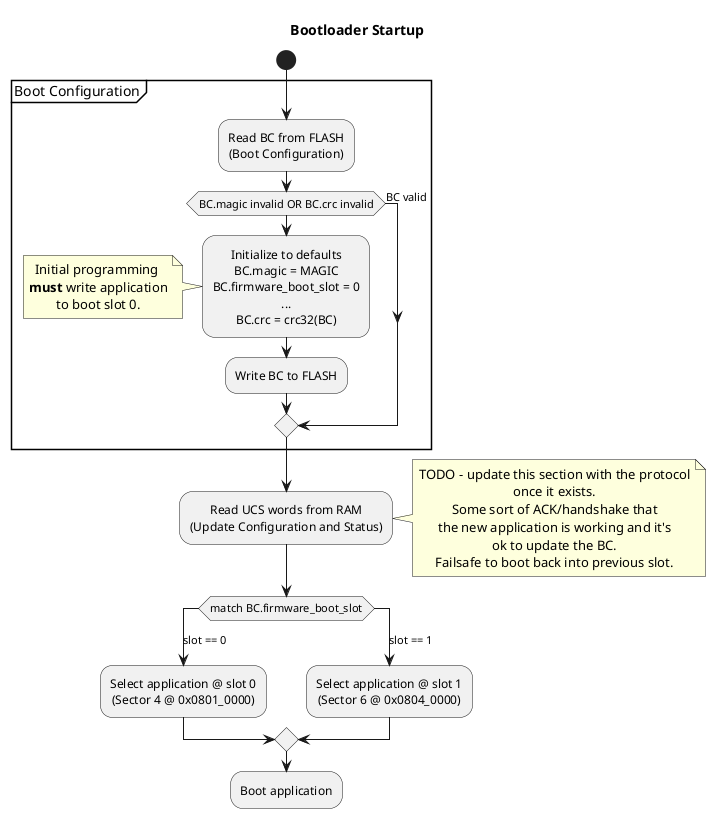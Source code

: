 @startuml

skinparam defaultTextAlignment center

title Bootloader Startup

start

group Boot Configuration
    :Read BC from FLASH
    (Boot Configuration);

    if (BC.magic invalid OR BC.crc invalid)
        :Initialize to defaults 
        BC.magic = MAGIC
        BC.firmware_boot_slot = 0
        ...
        BC.crc = crc32(BC);
        note left
            Initial programming 
            **must** write application
            to boot slot 0.
        end note
        :Write BC to FLASH;
    else (BC valid)
    endif
end group

:Read UCS words from RAM
(Update Configuration and Status);
note right
    TODO - update this section with the protocol
    once it exists.
    Some sort of ACK/handshake that
    the new application is working and it's
    ok to update the BC.
    Failsafe to boot back into previous slot.
end note

switch (match BC.firmware_boot_slot)
case (slot == 0)
    :Select application @ slot 0
    (Sector 4 @ 0x0801_0000);
case (slot == 1)
    :Select application @ slot 1
    (Sector 6 @ 0x0804_0000);
endswitch

:Boot application;

@enduml
